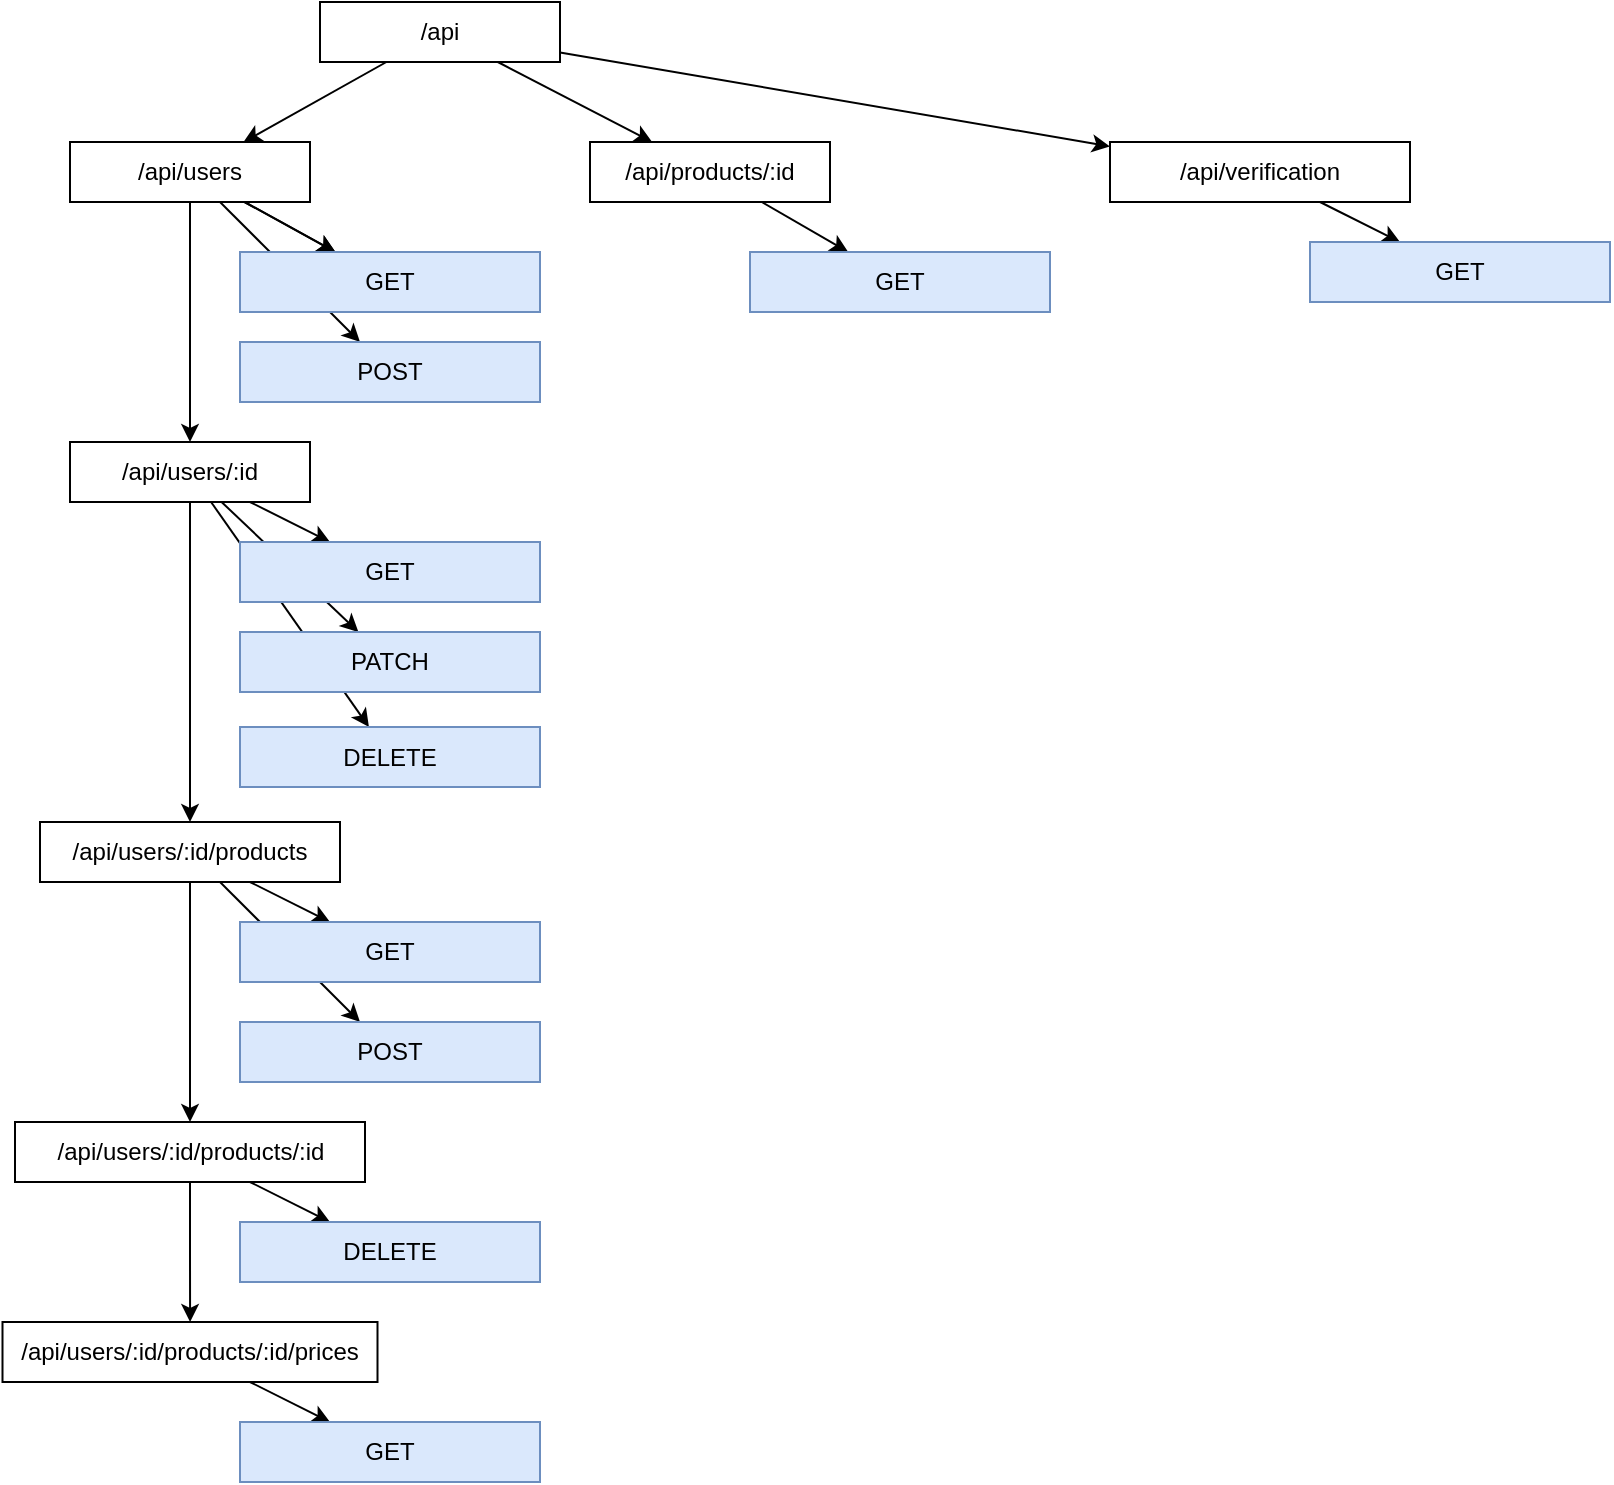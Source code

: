 <mxfile version="12.4.6" type="device"><diagram id="SC3_ZGXClC7rPcdxBhqw" name="Página-1"><mxGraphModel dx="1822" dy="1284" grid="1" gridSize="10" guides="1" tooltips="1" connect="1" arrows="1" fold="1" page="0" pageScale="1" pageWidth="827" pageHeight="1169" math="0" shadow="0"><root><mxCell id="0"/><mxCell id="1" parent="0"/><mxCell id="iFRiKtZTLu8n3WQ_844Z-3" value="" style="rounded=0;orthogonalLoop=1;jettySize=auto;html=1;" parent="1" source="iFRiKtZTLu8n3WQ_844Z-1" target="iFRiKtZTLu8n3WQ_844Z-2" edge="1"><mxGeometry relative="1" as="geometry"/></mxCell><mxCell id="iFRiKtZTLu8n3WQ_844Z-26" value="" style="edgeStyle=none;rounded=0;orthogonalLoop=1;jettySize=auto;html=1;" parent="1" source="iFRiKtZTLu8n3WQ_844Z-1" target="iFRiKtZTLu8n3WQ_844Z-25" edge="1"><mxGeometry relative="1" as="geometry"/></mxCell><mxCell id="BDW-PE677aDP7XVFIC5t-2" style="rounded=0;orthogonalLoop=1;jettySize=auto;html=1;" parent="1" source="iFRiKtZTLu8n3WQ_844Z-1" target="BDW-PE677aDP7XVFIC5t-1" edge="1"><mxGeometry relative="1" as="geometry"/></mxCell><mxCell id="iFRiKtZTLu8n3WQ_844Z-1" value="/api" style="rounded=0;whiteSpace=wrap;html=1;" parent="1" vertex="1"><mxGeometry x="-75" y="-110" width="120" height="30" as="geometry"/></mxCell><mxCell id="iFRiKtZTLu8n3WQ_844Z-28" value="" style="edgeStyle=none;rounded=0;orthogonalLoop=1;jettySize=auto;html=1;" parent="1" source="iFRiKtZTLu8n3WQ_844Z-25" target="iFRiKtZTLu8n3WQ_844Z-27" edge="1"><mxGeometry relative="1" as="geometry"/></mxCell><mxCell id="iFRiKtZTLu8n3WQ_844Z-25" value="/api/products/:id" style="rounded=0;whiteSpace=wrap;html=1;" parent="1" vertex="1"><mxGeometry x="60" y="-40" width="120" height="30" as="geometry"/></mxCell><mxCell id="iFRiKtZTLu8n3WQ_844Z-5" value="" style="rounded=0;orthogonalLoop=1;jettySize=auto;html=1;" parent="1" source="iFRiKtZTLu8n3WQ_844Z-2" target="iFRiKtZTLu8n3WQ_844Z-4" edge="1"><mxGeometry relative="1" as="geometry"/></mxCell><mxCell id="iFRiKtZTLu8n3WQ_844Z-19" style="edgeStyle=none;rounded=0;orthogonalLoop=1;jettySize=auto;html=1;" parent="1" source="iFRiKtZTLu8n3WQ_844Z-2" target="iFRiKtZTLu8n3WQ_844Z-17" edge="1"><mxGeometry relative="1" as="geometry"/></mxCell><mxCell id="iFRiKtZTLu8n3WQ_844Z-20" value="" style="edgeStyle=none;rounded=0;orthogonalLoop=1;jettySize=auto;html=1;" parent="1" source="iFRiKtZTLu8n3WQ_844Z-2" target="iFRiKtZTLu8n3WQ_844Z-17" edge="1"><mxGeometry relative="1" as="geometry"/></mxCell><mxCell id="iFRiKtZTLu8n3WQ_844Z-21" style="edgeStyle=none;rounded=0;orthogonalLoop=1;jettySize=auto;html=1;" parent="1" source="iFRiKtZTLu8n3WQ_844Z-2" target="iFRiKtZTLu8n3WQ_844Z-18" edge="1"><mxGeometry relative="1" as="geometry"/></mxCell><mxCell id="iFRiKtZTLu8n3WQ_844Z-2" value="/api/users" style="rounded=0;whiteSpace=wrap;html=1;" parent="1" vertex="1"><mxGeometry x="-200" y="-40" width="120" height="30" as="geometry"/></mxCell><mxCell id="iFRiKtZTLu8n3WQ_844Z-12" value="" style="rounded=0;orthogonalLoop=1;jettySize=auto;html=1;" parent="1" source="iFRiKtZTLu8n3WQ_844Z-4" target="iFRiKtZTLu8n3WQ_844Z-11" edge="1"><mxGeometry relative="1" as="geometry"/></mxCell><mxCell id="iFRiKtZTLu8n3WQ_844Z-24" value="" style="edgeStyle=none;rounded=0;orthogonalLoop=1;jettySize=auto;html=1;" parent="1" source="iFRiKtZTLu8n3WQ_844Z-4" target="iFRiKtZTLu8n3WQ_844Z-22" edge="1"><mxGeometry relative="1" as="geometry"/></mxCell><mxCell id="iFRiKtZTLu8n3WQ_844Z-37" style="edgeStyle=none;rounded=0;orthogonalLoop=1;jettySize=auto;html=1;" parent="1" source="iFRiKtZTLu8n3WQ_844Z-4" target="iFRiKtZTLu8n3WQ_844Z-36" edge="1"><mxGeometry relative="1" as="geometry"/></mxCell><mxCell id="3LkzATBQi8J34F4bKjtB-2" style="rounded=0;orthogonalLoop=1;jettySize=auto;html=1;" parent="1" source="iFRiKtZTLu8n3WQ_844Z-4" target="3LkzATBQi8J34F4bKjtB-1" edge="1"><mxGeometry relative="1" as="geometry"/></mxCell><mxCell id="iFRiKtZTLu8n3WQ_844Z-4" value="/api/users/:id" style="rounded=0;whiteSpace=wrap;html=1;" parent="1" vertex="1"><mxGeometry x="-200" y="110" width="120" height="30" as="geometry"/></mxCell><mxCell id="iFRiKtZTLu8n3WQ_844Z-14" value="" style="rounded=0;orthogonalLoop=1;jettySize=auto;html=1;" parent="1" source="iFRiKtZTLu8n3WQ_844Z-11" target="iFRiKtZTLu8n3WQ_844Z-13" edge="1"><mxGeometry relative="1" as="geometry"/></mxCell><mxCell id="iFRiKtZTLu8n3WQ_844Z-16" style="rounded=0;orthogonalLoop=1;jettySize=auto;html=1;" parent="1" source="iFRiKtZTLu8n3WQ_844Z-11" target="iFRiKtZTLu8n3WQ_844Z-15" edge="1"><mxGeometry relative="1" as="geometry"/></mxCell><mxCell id="7YykvSCwNg4yyEYDGt58-2" value="" style="edgeStyle=orthogonalEdgeStyle;rounded=0;orthogonalLoop=1;jettySize=auto;html=1;" parent="1" source="iFRiKtZTLu8n3WQ_844Z-11" target="7YykvSCwNg4yyEYDGt58-1" edge="1"><mxGeometry relative="1" as="geometry"/></mxCell><mxCell id="iFRiKtZTLu8n3WQ_844Z-11" value="/api/users/:id/products" style="rounded=0;whiteSpace=wrap;html=1;" parent="1" vertex="1"><mxGeometry x="-215" y="300" width="150" height="30" as="geometry"/></mxCell><mxCell id="7YykvSCwNg4yyEYDGt58-3" style="rounded=0;orthogonalLoop=1;jettySize=auto;html=1;" parent="1" source="7YykvSCwNg4yyEYDGt58-1" target="jUsi7_45RoxCRf3qab_N-1" edge="1"><mxGeometry relative="1" as="geometry"/></mxCell><mxCell id="aLuUw_fRMGNkZ0UkFqhg-7" style="edgeStyle=orthogonalEdgeStyle;rounded=0;orthogonalLoop=1;jettySize=auto;html=1;" parent="1" source="7YykvSCwNg4yyEYDGt58-1" target="aLuUw_fRMGNkZ0UkFqhg-5" edge="1"><mxGeometry relative="1" as="geometry"/></mxCell><mxCell id="7YykvSCwNg4yyEYDGt58-1" value="/api/users/:id/products/:id" style="rounded=0;whiteSpace=wrap;html=1;" parent="1" vertex="1"><mxGeometry x="-227.5" y="450" width="175" height="30" as="geometry"/></mxCell><mxCell id="iFRiKtZTLu8n3WQ_844Z-13" value="GET" style="rounded=0;whiteSpace=wrap;html=1;fillColor=#dae8fc;strokeColor=#6c8ebf;" parent="1" vertex="1"><mxGeometry x="-115" y="350" width="150" height="30" as="geometry"/></mxCell><mxCell id="iFRiKtZTLu8n3WQ_844Z-15" value="POST" style="rounded=0;whiteSpace=wrap;html=1;fillColor=#dae8fc;strokeColor=#6c8ebf;" parent="1" vertex="1"><mxGeometry x="-115" y="400" width="150" height="30" as="geometry"/></mxCell><mxCell id="iFRiKtZTLu8n3WQ_844Z-17" value="GET" style="rounded=0;whiteSpace=wrap;html=1;fillColor=#dae8fc;strokeColor=#6c8ebf;" parent="1" vertex="1"><mxGeometry x="-115" y="15" width="150" height="30" as="geometry"/></mxCell><mxCell id="iFRiKtZTLu8n3WQ_844Z-18" value="POST" style="rounded=0;whiteSpace=wrap;html=1;fillColor=#dae8fc;strokeColor=#6c8ebf;" parent="1" vertex="1"><mxGeometry x="-115" y="60" width="150" height="30" as="geometry"/></mxCell><mxCell id="iFRiKtZTLu8n3WQ_844Z-22" value="GET" style="rounded=0;whiteSpace=wrap;html=1;fillColor=#dae8fc;strokeColor=#6c8ebf;" parent="1" vertex="1"><mxGeometry x="-115" y="160" width="150" height="30" as="geometry"/></mxCell><mxCell id="iFRiKtZTLu8n3WQ_844Z-27" value="GET" style="rounded=0;whiteSpace=wrap;html=1;fillColor=#dae8fc;strokeColor=#6c8ebf;" parent="1" vertex="1"><mxGeometry x="140" y="15" width="150" height="30" as="geometry"/></mxCell><mxCell id="iFRiKtZTLu8n3WQ_844Z-36" value="PATCH" style="rounded=0;whiteSpace=wrap;html=1;fillColor=#dae8fc;strokeColor=#6c8ebf;" parent="1" vertex="1"><mxGeometry x="-115" y="205" width="150" height="30" as="geometry"/></mxCell><mxCell id="jUsi7_45RoxCRf3qab_N-1" value="DELETE" style="rounded=0;whiteSpace=wrap;html=1;fillColor=#dae8fc;strokeColor=#6c8ebf;" parent="1" vertex="1"><mxGeometry x="-115" y="500" width="150" height="30" as="geometry"/></mxCell><mxCell id="3LkzATBQi8J34F4bKjtB-1" value="DELETE" style="rounded=0;whiteSpace=wrap;html=1;fillColor=#dae8fc;strokeColor=#6c8ebf;" parent="1" vertex="1"><mxGeometry x="-115" y="252.5" width="150" height="30" as="geometry"/></mxCell><mxCell id="aLuUw_fRMGNkZ0UkFqhg-4" style="rounded=0;orthogonalLoop=1;jettySize=auto;html=1;" parent="1" source="aLuUw_fRMGNkZ0UkFqhg-5" target="aLuUw_fRMGNkZ0UkFqhg-6" edge="1"><mxGeometry relative="1" as="geometry"/></mxCell><mxCell id="aLuUw_fRMGNkZ0UkFqhg-5" value="/api/users/:id/products/:id/prices" style="rounded=0;whiteSpace=wrap;html=1;" parent="1" vertex="1"><mxGeometry x="-233.75" y="550" width="187.5" height="30" as="geometry"/></mxCell><mxCell id="aLuUw_fRMGNkZ0UkFqhg-6" value="GET" style="rounded=0;whiteSpace=wrap;html=1;fillColor=#dae8fc;strokeColor=#6c8ebf;" parent="1" vertex="1"><mxGeometry x="-115" y="600" width="150" height="30" as="geometry"/></mxCell><mxCell id="BDW-PE677aDP7XVFIC5t-4" style="rounded=0;orthogonalLoop=1;jettySize=auto;html=1;" parent="1" source="BDW-PE677aDP7XVFIC5t-1" target="BDW-PE677aDP7XVFIC5t-3" edge="1"><mxGeometry relative="1" as="geometry"/></mxCell><mxCell id="BDW-PE677aDP7XVFIC5t-1" value="/api/verification" style="rounded=0;whiteSpace=wrap;html=1;" parent="1" vertex="1"><mxGeometry x="320" y="-40" width="150" height="30" as="geometry"/></mxCell><mxCell id="BDW-PE677aDP7XVFIC5t-3" value="GET" style="rounded=0;whiteSpace=wrap;html=1;fillColor=#dae8fc;strokeColor=#6c8ebf;" parent="1" vertex="1"><mxGeometry x="420" y="10" width="150" height="30" as="geometry"/></mxCell></root></mxGraphModel></diagram></mxfile>